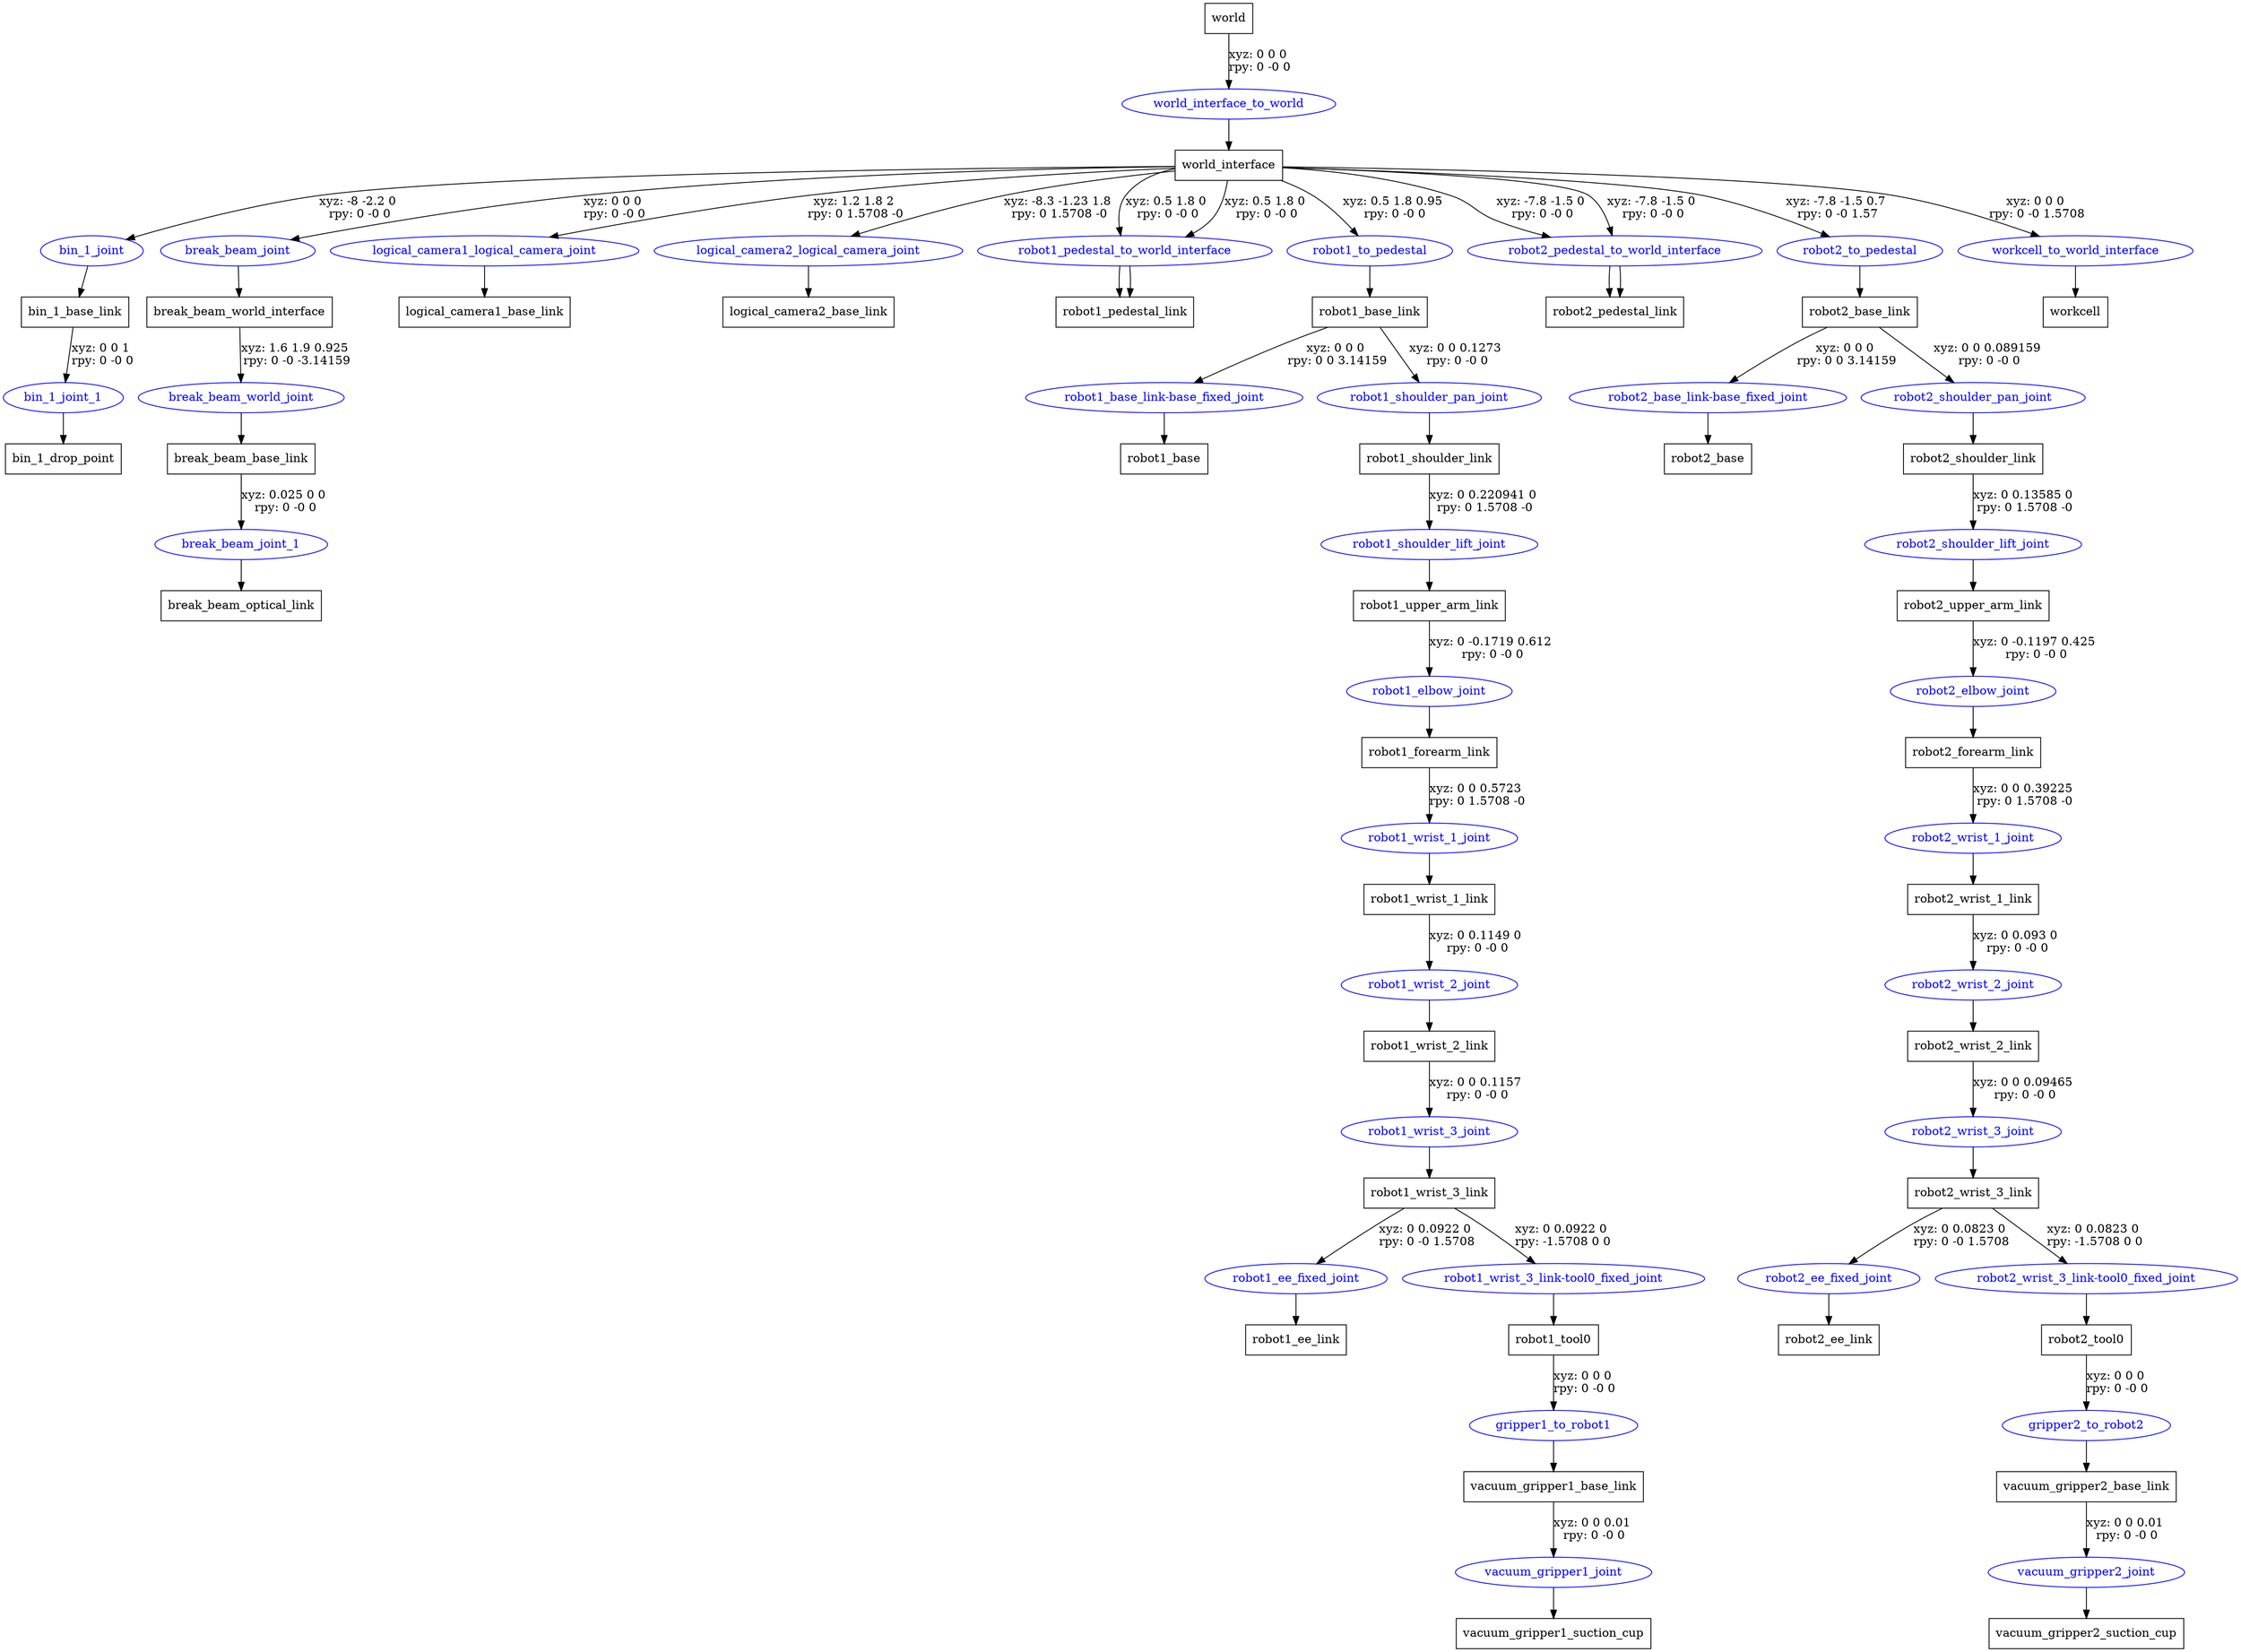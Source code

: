 digraph G {
node [shape=box];
"world" [label="world"];
"world_interface" [label="world_interface"];
"bin_1_base_link" [label="bin_1_base_link"];
"bin_1_drop_point" [label="bin_1_drop_point"];
"break_beam_world_interface" [label="break_beam_world_interface"];
"break_beam_base_link" [label="break_beam_base_link"];
"break_beam_optical_link" [label="break_beam_optical_link"];
"logical_camera1_base_link" [label="logical_camera1_base_link"];
"logical_camera2_base_link" [label="logical_camera2_base_link"];
"robot1_pedestal_link" [label="robot1_pedestal_link"];
"robot1_pedestal_link" [label="robot1_pedestal_link"];
"robot1_base_link" [label="robot1_base_link"];
"robot1_base" [label="robot1_base"];
"robot1_shoulder_link" [label="robot1_shoulder_link"];
"robot1_upper_arm_link" [label="robot1_upper_arm_link"];
"robot1_forearm_link" [label="robot1_forearm_link"];
"robot1_wrist_1_link" [label="robot1_wrist_1_link"];
"robot1_wrist_2_link" [label="robot1_wrist_2_link"];
"robot1_wrist_3_link" [label="robot1_wrist_3_link"];
"robot1_ee_link" [label="robot1_ee_link"];
"robot1_tool0" [label="robot1_tool0"];
"vacuum_gripper1_base_link" [label="vacuum_gripper1_base_link"];
"vacuum_gripper1_suction_cup" [label="vacuum_gripper1_suction_cup"];
"robot2_pedestal_link" [label="robot2_pedestal_link"];
"robot2_pedestal_link" [label="robot2_pedestal_link"];
"robot2_base_link" [label="robot2_base_link"];
"robot2_base" [label="robot2_base"];
"robot2_shoulder_link" [label="robot2_shoulder_link"];
"robot2_upper_arm_link" [label="robot2_upper_arm_link"];
"robot2_forearm_link" [label="robot2_forearm_link"];
"robot2_wrist_1_link" [label="robot2_wrist_1_link"];
"robot2_wrist_2_link" [label="robot2_wrist_2_link"];
"robot2_wrist_3_link" [label="robot2_wrist_3_link"];
"robot2_ee_link" [label="robot2_ee_link"];
"robot2_tool0" [label="robot2_tool0"];
"vacuum_gripper2_base_link" [label="vacuum_gripper2_base_link"];
"vacuum_gripper2_suction_cup" [label="vacuum_gripper2_suction_cup"];
"workcell" [label="workcell"];
node [shape=ellipse, color=blue, fontcolor=blue];
"world" -> "world_interface_to_world" [label="xyz: 0 0 0 \nrpy: 0 -0 0"]
"world_interface_to_world" -> "world_interface"
"world_interface" -> "bin_1_joint" [label="xyz: -8 -2.2 0 \nrpy: 0 -0 0"]
"bin_1_joint" -> "bin_1_base_link"
"bin_1_base_link" -> "bin_1_joint_1" [label="xyz: 0 0 1 \nrpy: 0 -0 0"]
"bin_1_joint_1" -> "bin_1_drop_point"
"world_interface" -> "break_beam_joint" [label="xyz: 0 0 0 \nrpy: 0 -0 0"]
"break_beam_joint" -> "break_beam_world_interface"
"break_beam_world_interface" -> "break_beam_world_joint" [label="xyz: 1.6 1.9 0.925 \nrpy: 0 -0 -3.14159"]
"break_beam_world_joint" -> "break_beam_base_link"
"break_beam_base_link" -> "break_beam_joint_1" [label="xyz: 0.025 0 0 \nrpy: 0 -0 0"]
"break_beam_joint_1" -> "break_beam_optical_link"
"world_interface" -> "logical_camera1_logical_camera_joint" [label="xyz: 1.2 1.8 2 \nrpy: 0 1.5708 -0"]
"logical_camera1_logical_camera_joint" -> "logical_camera1_base_link"
"world_interface" -> "logical_camera2_logical_camera_joint" [label="xyz: -8.3 -1.23 1.8 \nrpy: 0 1.5708 -0"]
"logical_camera2_logical_camera_joint" -> "logical_camera2_base_link"
"world_interface" -> "robot1_pedestal_to_world_interface" [label="xyz: 0.5 1.8 0 \nrpy: 0 -0 0"]
"robot1_pedestal_to_world_interface" -> "robot1_pedestal_link"
"world_interface" -> "robot1_pedestal_to_world_interface" [label="xyz: 0.5 1.8 0 \nrpy: 0 -0 0"]
"robot1_pedestal_to_world_interface" -> "robot1_pedestal_link"
"world_interface" -> "robot1_to_pedestal" [label="xyz: 0.5 1.8 0.95 \nrpy: 0 -0 0"]
"robot1_to_pedestal" -> "robot1_base_link"
"robot1_base_link" -> "robot1_base_link-base_fixed_joint" [label="xyz: 0 0 0 \nrpy: 0 0 3.14159"]
"robot1_base_link-base_fixed_joint" -> "robot1_base"
"robot1_base_link" -> "robot1_shoulder_pan_joint" [label="xyz: 0 0 0.1273 \nrpy: 0 -0 0"]
"robot1_shoulder_pan_joint" -> "robot1_shoulder_link"
"robot1_shoulder_link" -> "robot1_shoulder_lift_joint" [label="xyz: 0 0.220941 0 \nrpy: 0 1.5708 -0"]
"robot1_shoulder_lift_joint" -> "robot1_upper_arm_link"
"robot1_upper_arm_link" -> "robot1_elbow_joint" [label="xyz: 0 -0.1719 0.612 \nrpy: 0 -0 0"]
"robot1_elbow_joint" -> "robot1_forearm_link"
"robot1_forearm_link" -> "robot1_wrist_1_joint" [label="xyz: 0 0 0.5723 \nrpy: 0 1.5708 -0"]
"robot1_wrist_1_joint" -> "robot1_wrist_1_link"
"robot1_wrist_1_link" -> "robot1_wrist_2_joint" [label="xyz: 0 0.1149 0 \nrpy: 0 -0 0"]
"robot1_wrist_2_joint" -> "robot1_wrist_2_link"
"robot1_wrist_2_link" -> "robot1_wrist_3_joint" [label="xyz: 0 0 0.1157 \nrpy: 0 -0 0"]
"robot1_wrist_3_joint" -> "robot1_wrist_3_link"
"robot1_wrist_3_link" -> "robot1_ee_fixed_joint" [label="xyz: 0 0.0922 0 \nrpy: 0 -0 1.5708"]
"robot1_ee_fixed_joint" -> "robot1_ee_link"
"robot1_wrist_3_link" -> "robot1_wrist_3_link-tool0_fixed_joint" [label="xyz: 0 0.0922 0 \nrpy: -1.5708 0 0"]
"robot1_wrist_3_link-tool0_fixed_joint" -> "robot1_tool0"
"robot1_tool0" -> "gripper1_to_robot1" [label="xyz: 0 0 0 \nrpy: 0 -0 0"]
"gripper1_to_robot1" -> "vacuum_gripper1_base_link"
"vacuum_gripper1_base_link" -> "vacuum_gripper1_joint" [label="xyz: 0 0 0.01 \nrpy: 0 -0 0"]
"vacuum_gripper1_joint" -> "vacuum_gripper1_suction_cup"
"world_interface" -> "robot2_pedestal_to_world_interface" [label="xyz: -7.8 -1.5 0 \nrpy: 0 -0 0"]
"robot2_pedestal_to_world_interface" -> "robot2_pedestal_link"
"world_interface" -> "robot2_pedestal_to_world_interface" [label="xyz: -7.8 -1.5 0 \nrpy: 0 -0 0"]
"robot2_pedestal_to_world_interface" -> "robot2_pedestal_link"
"world_interface" -> "robot2_to_pedestal" [label="xyz: -7.8 -1.5 0.7 \nrpy: 0 -0 1.57"]
"robot2_to_pedestal" -> "robot2_base_link"
"robot2_base_link" -> "robot2_base_link-base_fixed_joint" [label="xyz: 0 0 0 \nrpy: 0 0 3.14159"]
"robot2_base_link-base_fixed_joint" -> "robot2_base"
"robot2_base_link" -> "robot2_shoulder_pan_joint" [label="xyz: 0 0 0.089159 \nrpy: 0 -0 0"]
"robot2_shoulder_pan_joint" -> "robot2_shoulder_link"
"robot2_shoulder_link" -> "robot2_shoulder_lift_joint" [label="xyz: 0 0.13585 0 \nrpy: 0 1.5708 -0"]
"robot2_shoulder_lift_joint" -> "robot2_upper_arm_link"
"robot2_upper_arm_link" -> "robot2_elbow_joint" [label="xyz: 0 -0.1197 0.425 \nrpy: 0 -0 0"]
"robot2_elbow_joint" -> "robot2_forearm_link"
"robot2_forearm_link" -> "robot2_wrist_1_joint" [label="xyz: 0 0 0.39225 \nrpy: 0 1.5708 -0"]
"robot2_wrist_1_joint" -> "robot2_wrist_1_link"
"robot2_wrist_1_link" -> "robot2_wrist_2_joint" [label="xyz: 0 0.093 0 \nrpy: 0 -0 0"]
"robot2_wrist_2_joint" -> "robot2_wrist_2_link"
"robot2_wrist_2_link" -> "robot2_wrist_3_joint" [label="xyz: 0 0 0.09465 \nrpy: 0 -0 0"]
"robot2_wrist_3_joint" -> "robot2_wrist_3_link"
"robot2_wrist_3_link" -> "robot2_ee_fixed_joint" [label="xyz: 0 0.0823 0 \nrpy: 0 -0 1.5708"]
"robot2_ee_fixed_joint" -> "robot2_ee_link"
"robot2_wrist_3_link" -> "robot2_wrist_3_link-tool0_fixed_joint" [label="xyz: 0 0.0823 0 \nrpy: -1.5708 0 0"]
"robot2_wrist_3_link-tool0_fixed_joint" -> "robot2_tool0"
"robot2_tool0" -> "gripper2_to_robot2" [label="xyz: 0 0 0 \nrpy: 0 -0 0"]
"gripper2_to_robot2" -> "vacuum_gripper2_base_link"
"vacuum_gripper2_base_link" -> "vacuum_gripper2_joint" [label="xyz: 0 0 0.01 \nrpy: 0 -0 0"]
"vacuum_gripper2_joint" -> "vacuum_gripper2_suction_cup"
"world_interface" -> "workcell_to_world_interface" [label="xyz: 0 0 0 \nrpy: 0 -0 1.5708"]
"workcell_to_world_interface" -> "workcell"
}
